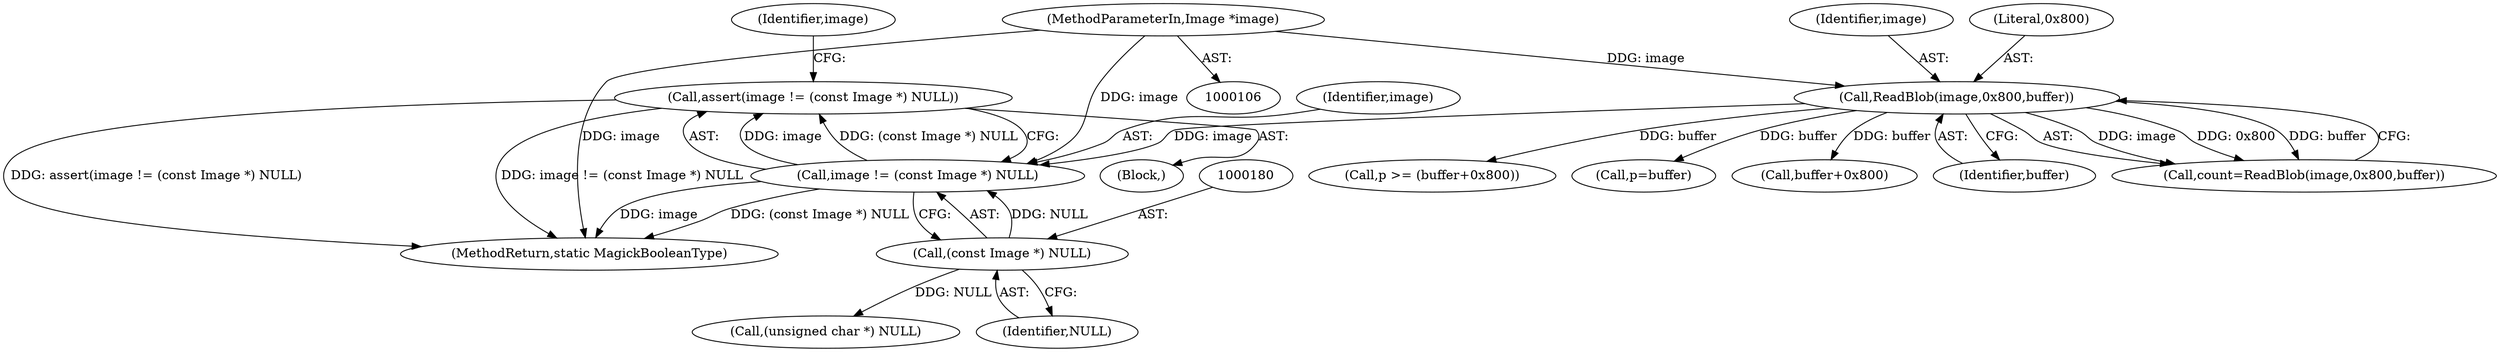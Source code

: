 digraph "0_ImageMagick_1e6a3ace073c9ec9c71e439c111d23c6e66cb6ae@API" {
"1000176" [label="(Call,assert(image != (const Image *) NULL))"];
"1000177" [label="(Call,image != (const Image *) NULL)"];
"1000138" [label="(Call,ReadBlob(image,0x800,buffer))"];
"1000107" [label="(MethodParameterIn,Image *image)"];
"1000179" [label="(Call,(const Image *) NULL)"];
"1000823" [label="(MethodReturn,static MagickBooleanType)"];
"1000107" [label="(MethodParameterIn,Image *image)"];
"1000176" [label="(Call,assert(image != (const Image *) NULL))"];
"1000177" [label="(Call,image != (const Image *) NULL)"];
"1000141" [label="(Identifier,buffer)"];
"1000130" [label="(Call,p >= (buffer+0x800))"];
"1000138" [label="(Call,ReadBlob(image,0x800,buffer))"];
"1000142" [label="(Call,p=buffer)"];
"1000206" [label="(Call,(unsigned char *) NULL)"];
"1000140" [label="(Literal,0x800)"];
"1000181" [label="(Identifier,NULL)"];
"1000178" [label="(Identifier,image)"];
"1000132" [label="(Call,buffer+0x800)"];
"1000179" [label="(Call,(const Image *) NULL)"];
"1000139" [label="(Identifier,image)"];
"1000185" [label="(Identifier,image)"];
"1000136" [label="(Call,count=ReadBlob(image,0x800,buffer))"];
"1000112" [label="(Block,)"];
"1000176" -> "1000112"  [label="AST: "];
"1000176" -> "1000177"  [label="CFG: "];
"1000177" -> "1000176"  [label="AST: "];
"1000185" -> "1000176"  [label="CFG: "];
"1000176" -> "1000823"  [label="DDG: assert(image != (const Image *) NULL)"];
"1000176" -> "1000823"  [label="DDG: image != (const Image *) NULL"];
"1000177" -> "1000176"  [label="DDG: image"];
"1000177" -> "1000176"  [label="DDG: (const Image *) NULL"];
"1000177" -> "1000179"  [label="CFG: "];
"1000178" -> "1000177"  [label="AST: "];
"1000179" -> "1000177"  [label="AST: "];
"1000177" -> "1000823"  [label="DDG: image"];
"1000177" -> "1000823"  [label="DDG: (const Image *) NULL"];
"1000138" -> "1000177"  [label="DDG: image"];
"1000107" -> "1000177"  [label="DDG: image"];
"1000179" -> "1000177"  [label="DDG: NULL"];
"1000138" -> "1000136"  [label="AST: "];
"1000138" -> "1000141"  [label="CFG: "];
"1000139" -> "1000138"  [label="AST: "];
"1000140" -> "1000138"  [label="AST: "];
"1000141" -> "1000138"  [label="AST: "];
"1000136" -> "1000138"  [label="CFG: "];
"1000138" -> "1000130"  [label="DDG: buffer"];
"1000138" -> "1000132"  [label="DDG: buffer"];
"1000138" -> "1000136"  [label="DDG: image"];
"1000138" -> "1000136"  [label="DDG: 0x800"];
"1000138" -> "1000136"  [label="DDG: buffer"];
"1000107" -> "1000138"  [label="DDG: image"];
"1000138" -> "1000142"  [label="DDG: buffer"];
"1000107" -> "1000106"  [label="AST: "];
"1000107" -> "1000823"  [label="DDG: image"];
"1000179" -> "1000181"  [label="CFG: "];
"1000180" -> "1000179"  [label="AST: "];
"1000181" -> "1000179"  [label="AST: "];
"1000179" -> "1000206"  [label="DDG: NULL"];
}
